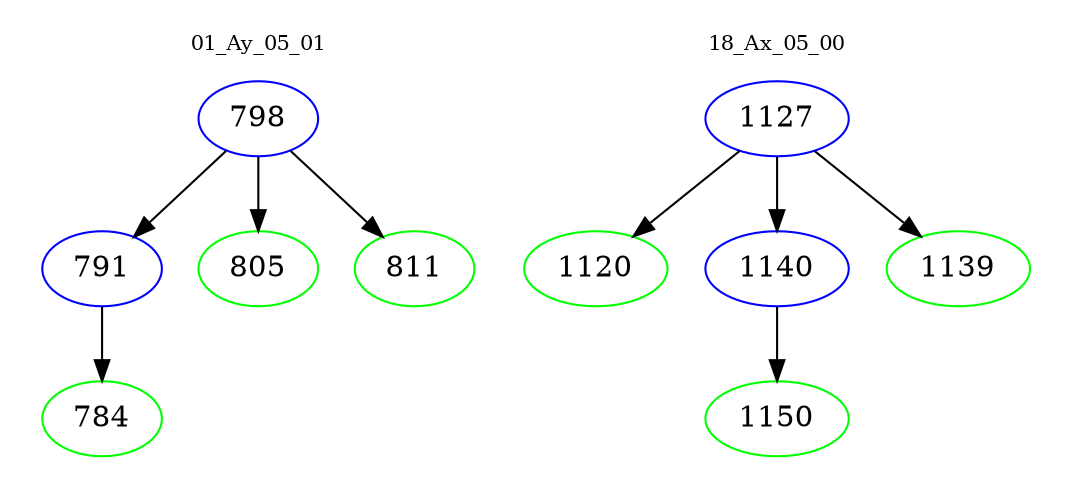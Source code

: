 digraph{
subgraph cluster_0 {
color = white
label = "01_Ay_05_01";
fontsize=10;
T0_798 [label="798", color="blue"]
T0_798 -> T0_791 [color="black"]
T0_791 [label="791", color="blue"]
T0_791 -> T0_784 [color="black"]
T0_784 [label="784", color="green"]
T0_798 -> T0_805 [color="black"]
T0_805 [label="805", color="green"]
T0_798 -> T0_811 [color="black"]
T0_811 [label="811", color="green"]
}
subgraph cluster_1 {
color = white
label = "18_Ax_05_00";
fontsize=10;
T1_1127 [label="1127", color="blue"]
T1_1127 -> T1_1120 [color="black"]
T1_1120 [label="1120", color="green"]
T1_1127 -> T1_1140 [color="black"]
T1_1140 [label="1140", color="blue"]
T1_1140 -> T1_1150 [color="black"]
T1_1150 [label="1150", color="green"]
T1_1127 -> T1_1139 [color="black"]
T1_1139 [label="1139", color="green"]
}
}
